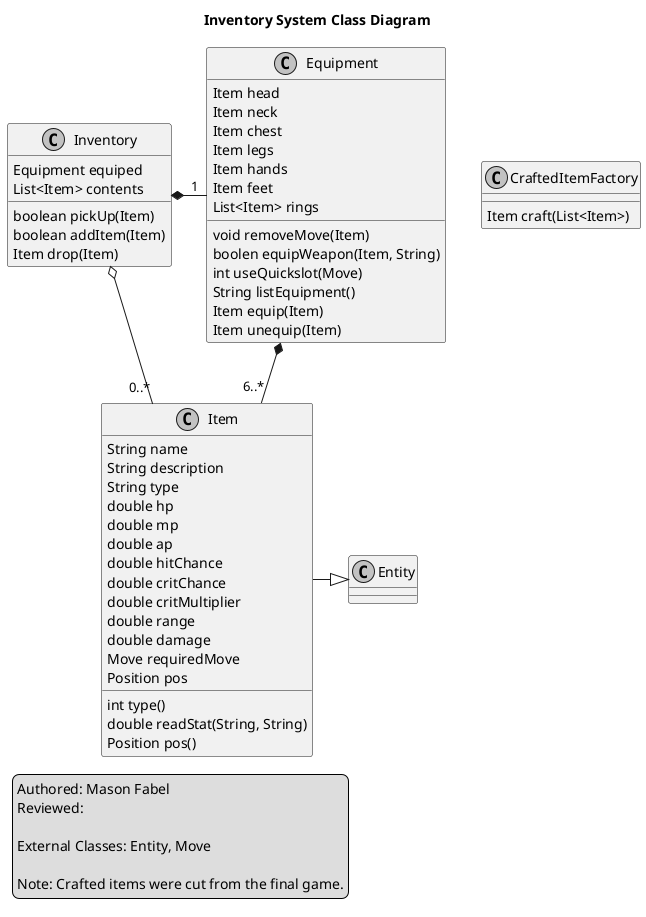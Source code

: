 @startuml
skinparam monochrome true
skinparam shadowing false

title Inventory System Class Diagram
legend left
	Authored: Mason Fabel
	Reviewed: 

	External Classes: Entity, Move

	Note: Crafted items were cut from the final game.
endlegend

class Inventory {
	Equipment equiped
	List<Item> contents
	boolean pickUp(Item)
	boolean addItem(Item)
	Item drop(Item)
}
Inventory *-right- "1" Equipment
Inventory o-down- "0..*" Item

class Equipment {
	Item head
	Item neck
	Item chest
	Item legs
	Item hands
	Item feet
	List<Item> rings
	void removeMove(Item)
	boolen equipWeapon(Item, String)
	int useQuickslot(Move)
	String listEquipment()
	Item equip(Item)
	Item unequip(Item)
}
Equipment *-down- "6..*" Item

class Item {
	String name
	String description
	String type
	double hp
	double mp
	double ap
	double hitChance
	double critChance
	double critMultiplier
	double range
	double damage
	Move requiredMove
	Position pos
	int type()
	double readStat(String, String)
	Position pos()
}
Item -right-|> Entity

class CraftedItemFactory {
	Item craft(List<Item>)
}

@enduml
